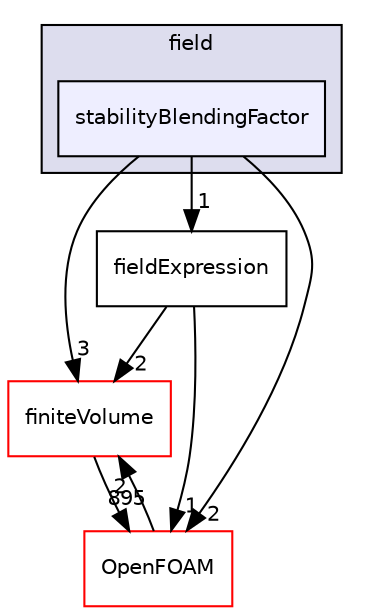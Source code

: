 digraph "src/functionObjects/field/stabilityBlendingFactor" {
  bgcolor=transparent;
  compound=true
  node [ fontsize="10", fontname="Helvetica"];
  edge [ labelfontsize="10", labelfontname="Helvetica"];
  subgraph clusterdir_bae024cac12ddc6733a616261920a91f {
    graph [ bgcolor="#ddddee", pencolor="black", label="field" fontname="Helvetica", fontsize="10", URL="dir_bae024cac12ddc6733a616261920a91f.html"]
  dir_1fe17e8e048868d90fa5d4a7d5622dd9 [shape=box, label="stabilityBlendingFactor", style="filled", fillcolor="#eeeeff", pencolor="black", URL="dir_1fe17e8e048868d90fa5d4a7d5622dd9.html"];
  }
  dir_9bd15774b555cf7259a6fa18f99fe99b [shape=box label="finiteVolume" color="red" URL="dir_9bd15774b555cf7259a6fa18f99fe99b.html"];
  dir_99d46d8c6d72cd5f0a835500a9aad641 [shape=box label="fieldExpression" URL="dir_99d46d8c6d72cd5f0a835500a9aad641.html"];
  dir_c5473ff19b20e6ec4dfe5c310b3778a8 [shape=box label="OpenFOAM" color="red" URL="dir_c5473ff19b20e6ec4dfe5c310b3778a8.html"];
  dir_9bd15774b555cf7259a6fa18f99fe99b->dir_c5473ff19b20e6ec4dfe5c310b3778a8 [headlabel="895", labeldistance=1.5 headhref="dir_000814_002151.html"];
  dir_1fe17e8e048868d90fa5d4a7d5622dd9->dir_9bd15774b555cf7259a6fa18f99fe99b [headlabel="3", labeldistance=1.5 headhref="dir_001324_000814.html"];
  dir_1fe17e8e048868d90fa5d4a7d5622dd9->dir_99d46d8c6d72cd5f0a835500a9aad641 [headlabel="1", labeldistance=1.5 headhref="dir_001324_001283.html"];
  dir_1fe17e8e048868d90fa5d4a7d5622dd9->dir_c5473ff19b20e6ec4dfe5c310b3778a8 [headlabel="2", labeldistance=1.5 headhref="dir_001324_002151.html"];
  dir_99d46d8c6d72cd5f0a835500a9aad641->dir_9bd15774b555cf7259a6fa18f99fe99b [headlabel="2", labeldistance=1.5 headhref="dir_001283_000814.html"];
  dir_99d46d8c6d72cd5f0a835500a9aad641->dir_c5473ff19b20e6ec4dfe5c310b3778a8 [headlabel="1", labeldistance=1.5 headhref="dir_001283_002151.html"];
  dir_c5473ff19b20e6ec4dfe5c310b3778a8->dir_9bd15774b555cf7259a6fa18f99fe99b [headlabel="2", labeldistance=1.5 headhref="dir_002151_000814.html"];
}
